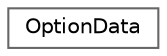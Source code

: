 digraph "Graphical Class Hierarchy"
{
 // LATEX_PDF_SIZE
  bgcolor="transparent";
  edge [fontname=Helvetica,fontsize=10,labelfontname=Helvetica,labelfontsize=10];
  node [fontname=Helvetica,fontsize=10,shape=box,height=0.2,width=0.4];
  rankdir="LR";
  Node0 [label="OptionData",height=0.2,width=0.4,color="grey40", fillcolor="white", style="filled",URL="$class_option_data.html",tooltip=" "];
}
